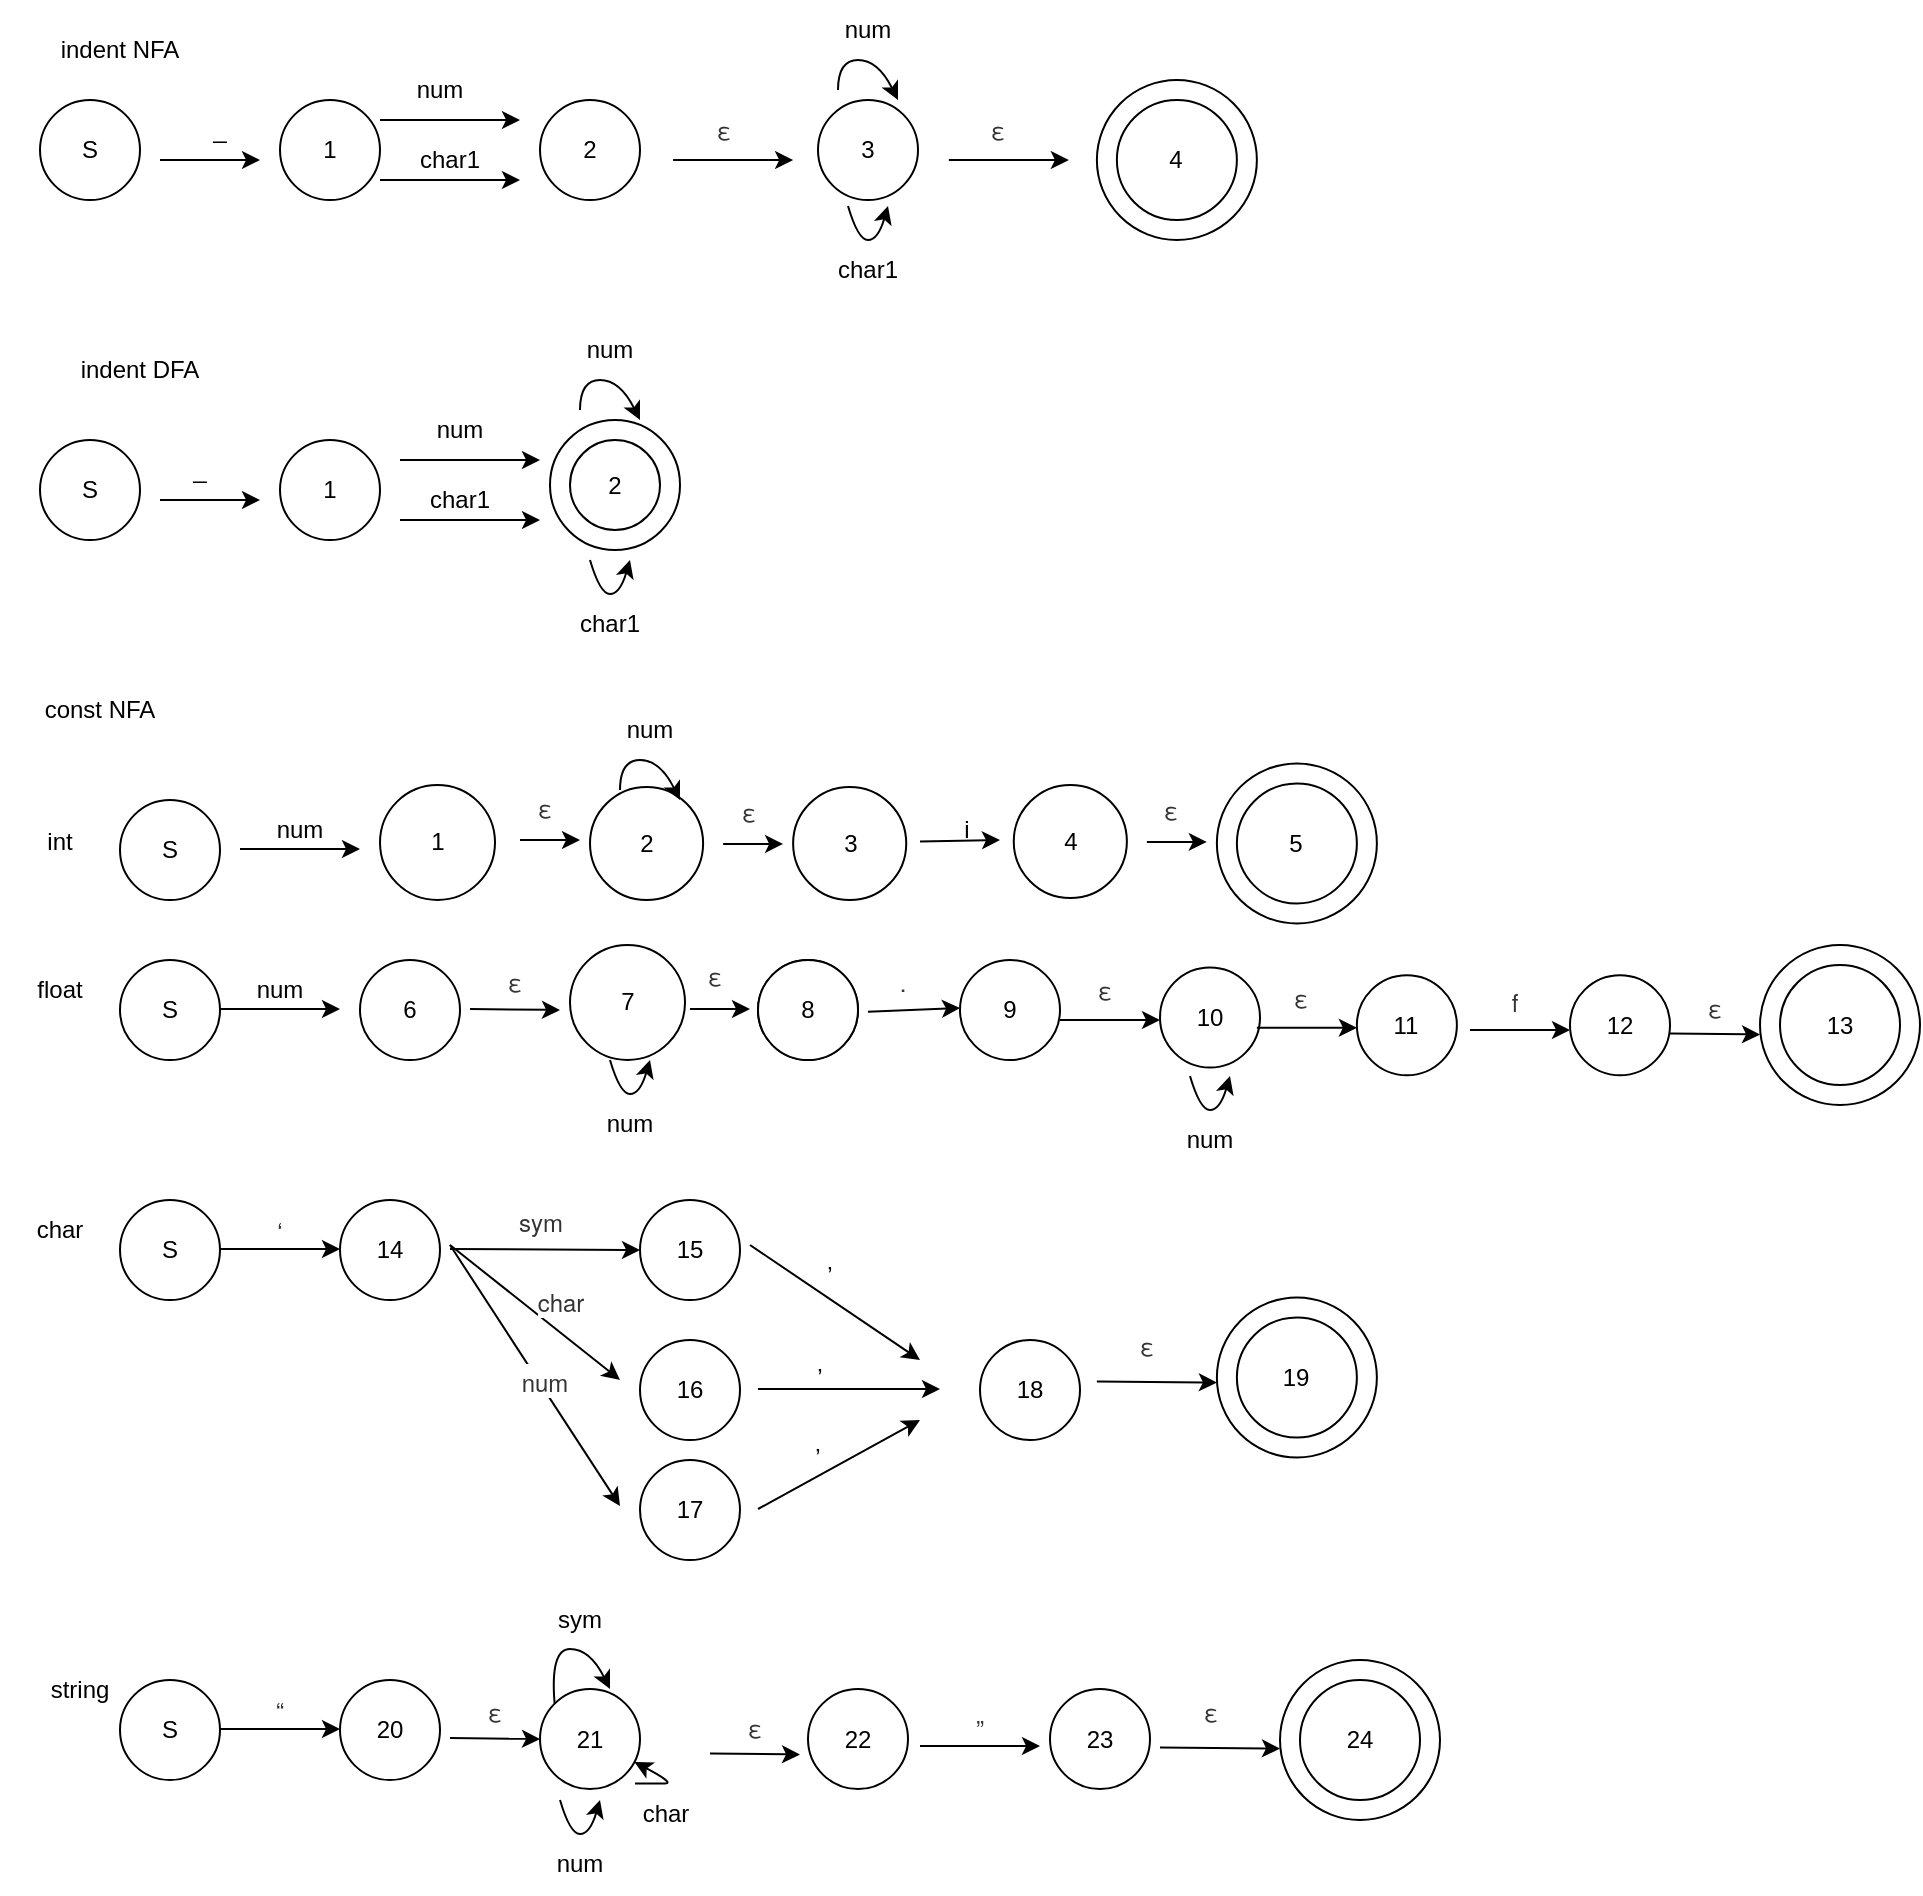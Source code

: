 <mxfile version="19.0.0" type="github">
  <diagram id="gHnlKADD06y7YMySEHZv" name="Page-1">
    <mxGraphModel dx="859" dy="721" grid="1" gridSize="10" guides="1" tooltips="1" connect="1" arrows="1" fold="1" page="1" pageScale="1" pageWidth="690" pageHeight="980" math="0" shadow="0">
      <root>
        <mxCell id="0" />
        <mxCell id="1" parent="0" />
        <mxCell id="PjhyALQXg1OT7GTOA4Xk-1" value="S" style="ellipse;whiteSpace=wrap;html=1;aspect=fixed;" parent="1" vertex="1">
          <mxGeometry x="30" y="50" width="50" height="50" as="geometry" />
        </mxCell>
        <mxCell id="PjhyALQXg1OT7GTOA4Xk-2" value="indent NFA" style="text;html=1;strokeColor=none;fillColor=none;align=center;verticalAlign=middle;whiteSpace=wrap;rounded=0;" parent="1" vertex="1">
          <mxGeometry x="10" y="10" width="120" height="30" as="geometry" />
        </mxCell>
        <mxCell id="PjhyALQXg1OT7GTOA4Xk-3" value="" style="endArrow=classic;html=1;rounded=0;" parent="1" edge="1">
          <mxGeometry width="50" height="50" relative="1" as="geometry">
            <mxPoint x="90" y="80" as="sourcePoint" />
            <mxPoint x="140" y="80" as="targetPoint" />
            <Array as="points" />
          </mxGeometry>
        </mxCell>
        <mxCell id="PjhyALQXg1OT7GTOA4Xk-4" value="1" style="ellipse;whiteSpace=wrap;html=1;aspect=fixed;" parent="1" vertex="1">
          <mxGeometry x="150" y="50" width="50" height="50" as="geometry" />
        </mxCell>
        <mxCell id="PjhyALQXg1OT7GTOA4Xk-5" value="_" style="text;html=1;strokeColor=none;fillColor=none;align=center;verticalAlign=middle;whiteSpace=wrap;rounded=0;" parent="1" vertex="1">
          <mxGeometry x="90" y="50" width="60" height="30" as="geometry" />
        </mxCell>
        <mxCell id="PjhyALQXg1OT7GTOA4Xk-9" value="" style="endArrow=classic;html=1;rounded=0;" parent="1" edge="1">
          <mxGeometry width="50" height="50" relative="1" as="geometry">
            <mxPoint x="200" y="60" as="sourcePoint" />
            <mxPoint x="270" y="60" as="targetPoint" />
          </mxGeometry>
        </mxCell>
        <mxCell id="PjhyALQXg1OT7GTOA4Xk-10" value="" style="endArrow=classic;html=1;rounded=0;" parent="1" edge="1">
          <mxGeometry width="50" height="50" relative="1" as="geometry">
            <mxPoint x="200" y="90" as="sourcePoint" />
            <mxPoint x="270" y="90" as="targetPoint" />
          </mxGeometry>
        </mxCell>
        <mxCell id="PjhyALQXg1OT7GTOA4Xk-11" value="num" style="text;html=1;strokeColor=none;fillColor=none;align=center;verticalAlign=middle;whiteSpace=wrap;rounded=0;" parent="1" vertex="1">
          <mxGeometry x="170" y="30" width="120" height="30" as="geometry" />
        </mxCell>
        <mxCell id="PjhyALQXg1OT7GTOA4Xk-12" value="char1" style="text;html=1;strokeColor=none;fillColor=none;align=center;verticalAlign=middle;whiteSpace=wrap;rounded=0;" parent="1" vertex="1">
          <mxGeometry x="195" y="65" width="80" height="30" as="geometry" />
        </mxCell>
        <mxCell id="PjhyALQXg1OT7GTOA4Xk-13" value="3" style="ellipse;whiteSpace=wrap;html=1;aspect=fixed;" parent="1" vertex="1">
          <mxGeometry x="419" y="50" width="50" height="50" as="geometry" />
        </mxCell>
        <mxCell id="PjhyALQXg1OT7GTOA4Xk-14" value="" style="curved=1;endArrow=classic;html=1;rounded=0;exitX=1;exitY=0.5;exitDx=0;exitDy=0;" parent="1" edge="1">
          <mxGeometry width="50" height="50" relative="1" as="geometry">
            <mxPoint x="429" y="45" as="sourcePoint" />
            <mxPoint x="459" y="50" as="targetPoint" />
            <Array as="points">
              <mxPoint x="429" y="30" />
              <mxPoint x="449" y="30" />
            </Array>
          </mxGeometry>
        </mxCell>
        <mxCell id="PjhyALQXg1OT7GTOA4Xk-15" value="num" style="text;html=1;strokeColor=none;fillColor=none;align=center;verticalAlign=middle;whiteSpace=wrap;rounded=0;" parent="1" vertex="1">
          <mxGeometry x="414" width="60" height="30" as="geometry" />
        </mxCell>
        <mxCell id="PjhyALQXg1OT7GTOA4Xk-17" value="" style="curved=1;endArrow=classic;html=1;rounded=0;" parent="1" edge="1">
          <mxGeometry width="50" height="50" relative="1" as="geometry">
            <mxPoint x="434" y="103" as="sourcePoint" />
            <mxPoint x="454" y="103" as="targetPoint" />
            <Array as="points">
              <mxPoint x="439" y="120" />
              <mxPoint x="449" y="120" />
            </Array>
          </mxGeometry>
        </mxCell>
        <mxCell id="PjhyALQXg1OT7GTOA4Xk-18" value="char1" style="text;html=1;strokeColor=none;fillColor=none;align=center;verticalAlign=middle;whiteSpace=wrap;rounded=0;" parent="1" vertex="1">
          <mxGeometry x="414" y="120" width="60" height="30" as="geometry" />
        </mxCell>
        <mxCell id="PjhyALQXg1OT7GTOA4Xk-19" value="" style="endArrow=classic;html=1;rounded=0;" parent="1" edge="1">
          <mxGeometry width="50" height="50" relative="1" as="geometry">
            <mxPoint x="484.44" y="80" as="sourcePoint" />
            <mxPoint x="544.44" y="80" as="targetPoint" />
          </mxGeometry>
        </mxCell>
        <mxCell id="PjhyALQXg1OT7GTOA4Xk-20" value="&lt;span style=&quot;color: rgb(51 , 51 , 51) ; font-family: &amp;#34;helvetica neue&amp;#34; , &amp;#34;helvetica&amp;#34; , &amp;#34;arial&amp;#34; , &amp;#34;pingfang sc&amp;#34; , &amp;#34;hiragino sans gb&amp;#34; , &amp;#34;microsoft yahei&amp;#34; , &amp;#34;wenquanyi micro hei&amp;#34; , sans-serif ; background-color: rgb(255 , 255 , 255)&quot;&gt;ε&lt;/span&gt;" style="text;html=1;strokeColor=none;fillColor=none;align=center;verticalAlign=middle;whiteSpace=wrap;rounded=0;" parent="1" vertex="1">
          <mxGeometry x="479.44" y="50" width="60" height="30" as="geometry" />
        </mxCell>
        <mxCell id="PjhyALQXg1OT7GTOA4Xk-21" value="" style="ellipse;whiteSpace=wrap;html=1;aspect=fixed;" parent="1" vertex="1">
          <mxGeometry x="558.44" y="40" width="80" height="80" as="geometry" />
        </mxCell>
        <mxCell id="PjhyALQXg1OT7GTOA4Xk-22" value="" style="ellipse;whiteSpace=wrap;html=1;aspect=fixed;" parent="1" vertex="1">
          <mxGeometry x="568.44" y="50" width="60" height="60" as="geometry" />
        </mxCell>
        <mxCell id="PjhyALQXg1OT7GTOA4Xk-23" value="4" style="text;html=1;strokeColor=none;fillColor=none;align=center;verticalAlign=middle;whiteSpace=wrap;rounded=0;" parent="1" vertex="1">
          <mxGeometry x="568.44" y="65" width="60" height="30" as="geometry" />
        </mxCell>
        <mxCell id="PjhyALQXg1OT7GTOA4Xk-24" value="indent DFA" style="text;html=1;strokeColor=none;fillColor=none;align=center;verticalAlign=middle;whiteSpace=wrap;rounded=0;" parent="1" vertex="1">
          <mxGeometry x="40" y="170" width="80" height="30" as="geometry" />
        </mxCell>
        <mxCell id="PjhyALQXg1OT7GTOA4Xk-25" value="S" style="ellipse;whiteSpace=wrap;html=1;aspect=fixed;" parent="1" vertex="1">
          <mxGeometry x="30" y="220" width="50" height="50" as="geometry" />
        </mxCell>
        <mxCell id="PjhyALQXg1OT7GTOA4Xk-26" value="_" style="text;html=1;strokeColor=none;fillColor=none;align=center;verticalAlign=middle;whiteSpace=wrap;rounded=0;" parent="1" vertex="1">
          <mxGeometry x="80" y="220" width="60" height="30" as="geometry" />
        </mxCell>
        <mxCell id="PjhyALQXg1OT7GTOA4Xk-29" value="" style="endArrow=classic;html=1;rounded=0;entryX=1;entryY=1;entryDx=0;entryDy=0;" parent="1" target="PjhyALQXg1OT7GTOA4Xk-26" edge="1">
          <mxGeometry width="50" height="50" relative="1" as="geometry">
            <mxPoint x="90" y="250" as="sourcePoint" />
            <mxPoint x="140" y="200" as="targetPoint" />
          </mxGeometry>
        </mxCell>
        <mxCell id="PjhyALQXg1OT7GTOA4Xk-30" value="1" style="ellipse;whiteSpace=wrap;html=1;aspect=fixed;" parent="1" vertex="1">
          <mxGeometry x="150" y="220" width="50" height="50" as="geometry" />
        </mxCell>
        <mxCell id="PjhyALQXg1OT7GTOA4Xk-31" value="" style="endArrow=classic;html=1;rounded=0;" parent="1" edge="1">
          <mxGeometry width="50" height="50" relative="1" as="geometry">
            <mxPoint x="210" y="230" as="sourcePoint" />
            <mxPoint x="280" y="230" as="targetPoint" />
          </mxGeometry>
        </mxCell>
        <mxCell id="PjhyALQXg1OT7GTOA4Xk-32" value="" style="endArrow=classic;html=1;rounded=0;" parent="1" edge="1">
          <mxGeometry width="50" height="50" relative="1" as="geometry">
            <mxPoint x="210" y="260" as="sourcePoint" />
            <mxPoint x="280" y="260" as="targetPoint" />
          </mxGeometry>
        </mxCell>
        <mxCell id="PjhyALQXg1OT7GTOA4Xk-33" value="char1" style="text;html=1;strokeColor=none;fillColor=none;align=center;verticalAlign=middle;whiteSpace=wrap;rounded=0;" parent="1" vertex="1">
          <mxGeometry x="200" y="235" width="80" height="30" as="geometry" />
        </mxCell>
        <mxCell id="PjhyALQXg1OT7GTOA4Xk-34" value="" style="ellipse;whiteSpace=wrap;html=1;aspect=fixed;" parent="1" vertex="1">
          <mxGeometry x="285" y="210" width="65" height="65" as="geometry" />
        </mxCell>
        <mxCell id="PjhyALQXg1OT7GTOA4Xk-35" value="" style="curved=1;endArrow=classic;html=1;rounded=0;exitX=1;exitY=0.5;exitDx=0;exitDy=0;" parent="1" edge="1">
          <mxGeometry width="50" height="50" relative="1" as="geometry">
            <mxPoint x="300" y="205" as="sourcePoint" />
            <mxPoint x="330" y="210" as="targetPoint" />
            <Array as="points">
              <mxPoint x="300" y="190" />
              <mxPoint x="320" y="190" />
            </Array>
          </mxGeometry>
        </mxCell>
        <mxCell id="PjhyALQXg1OT7GTOA4Xk-36" value="num" style="text;html=1;strokeColor=none;fillColor=none;align=center;verticalAlign=middle;whiteSpace=wrap;rounded=0;" parent="1" vertex="1">
          <mxGeometry x="285" y="160" width="60" height="30" as="geometry" />
        </mxCell>
        <mxCell id="PjhyALQXg1OT7GTOA4Xk-37" value="" style="curved=1;endArrow=classic;html=1;rounded=0;" parent="1" edge="1">
          <mxGeometry width="50" height="50" relative="1" as="geometry">
            <mxPoint x="305" y="280" as="sourcePoint" />
            <mxPoint x="325" y="280" as="targetPoint" />
            <Array as="points">
              <mxPoint x="310" y="297" />
              <mxPoint x="320" y="297" />
            </Array>
          </mxGeometry>
        </mxCell>
        <mxCell id="PjhyALQXg1OT7GTOA4Xk-38" value="char1" style="text;html=1;strokeColor=none;fillColor=none;align=center;verticalAlign=middle;whiteSpace=wrap;rounded=0;" parent="1" vertex="1">
          <mxGeometry x="285" y="297" width="60" height="30" as="geometry" />
        </mxCell>
        <mxCell id="PjhyALQXg1OT7GTOA4Xk-39" value="num" style="text;html=1;strokeColor=none;fillColor=none;align=center;verticalAlign=middle;whiteSpace=wrap;rounded=0;" parent="1" vertex="1">
          <mxGeometry x="225" y="200" width="30" height="30" as="geometry" />
        </mxCell>
        <mxCell id="PjhyALQXg1OT7GTOA4Xk-40" value="2" style="ellipse;whiteSpace=wrap;html=1;aspect=fixed;" parent="1" vertex="1">
          <mxGeometry x="295" y="220" width="45" height="45" as="geometry" />
        </mxCell>
        <mxCell id="PjhyALQXg1OT7GTOA4Xk-42" value="const NFA" style="text;html=1;strokeColor=none;fillColor=none;align=center;verticalAlign=middle;whiteSpace=wrap;rounded=0;" parent="1" vertex="1">
          <mxGeometry x="20" y="340" width="80" height="30" as="geometry" />
        </mxCell>
        <mxCell id="PjhyALQXg1OT7GTOA4Xk-43" value="int" style="text;html=1;strokeColor=none;fillColor=none;align=center;verticalAlign=middle;whiteSpace=wrap;rounded=0;" parent="1" vertex="1">
          <mxGeometry x="10" y="405.78" width="60" height="30" as="geometry" />
        </mxCell>
        <mxCell id="PjhyALQXg1OT7GTOA4Xk-44" value="S" style="ellipse;whiteSpace=wrap;html=1;aspect=fixed;" parent="1" vertex="1">
          <mxGeometry x="70" y="400" width="50" height="50" as="geometry" />
        </mxCell>
        <mxCell id="PjhyALQXg1OT7GTOA4Xk-45" value="" style="endArrow=classic;html=1;rounded=0;" parent="1" edge="1">
          <mxGeometry width="50" height="50" relative="1" as="geometry">
            <mxPoint x="130" y="424.5" as="sourcePoint" />
            <mxPoint x="190" y="424.5" as="targetPoint" />
          </mxGeometry>
        </mxCell>
        <mxCell id="PjhyALQXg1OT7GTOA4Xk-46" value="num" style="text;html=1;strokeColor=none;fillColor=none;align=center;verticalAlign=middle;whiteSpace=wrap;rounded=0;" parent="1" vertex="1">
          <mxGeometry x="130" y="400" width="60" height="30" as="geometry" />
        </mxCell>
        <mxCell id="PjhyALQXg1OT7GTOA4Xk-47" value="1" style="ellipse;whiteSpace=wrap;html=1;aspect=fixed;" parent="1" vertex="1">
          <mxGeometry x="200" y="392.5" width="57.5" height="57.5" as="geometry" />
        </mxCell>
        <mxCell id="PjhyALQXg1OT7GTOA4Xk-48" value="" style="endArrow=classic;html=1;rounded=0;" parent="1" edge="1">
          <mxGeometry width="50" height="50" relative="1" as="geometry">
            <mxPoint x="270" y="420" as="sourcePoint" />
            <mxPoint x="300" y="420" as="targetPoint" />
          </mxGeometry>
        </mxCell>
        <mxCell id="PjhyALQXg1OT7GTOA4Xk-49" value="&lt;span style=&quot;color: rgb(51 , 51 , 51) ; font-family: &amp;#34;helvetica neue&amp;#34; , &amp;#34;helvetica&amp;#34; , &amp;#34;arial&amp;#34; , &amp;#34;pingfang sc&amp;#34; , &amp;#34;hiragino sans gb&amp;#34; , &amp;#34;microsoft yahei&amp;#34; , &amp;#34;wenquanyi micro hei&amp;#34; , sans-serif ; background-color: rgb(255 , 255 , 255)&quot;&gt;ε&lt;/span&gt;" style="text;html=1;strokeColor=none;fillColor=none;align=center;verticalAlign=middle;whiteSpace=wrap;rounded=0;" parent="1" vertex="1">
          <mxGeometry x="260" y="392.5" width="45" height="22.5" as="geometry" />
        </mxCell>
        <mxCell id="PjhyALQXg1OT7GTOA4Xk-50" value="2" style="ellipse;whiteSpace=wrap;html=1;aspect=fixed;" parent="1" vertex="1">
          <mxGeometry x="305" y="393.44" width="56.56" height="56.56" as="geometry" />
        </mxCell>
        <mxCell id="PjhyALQXg1OT7GTOA4Xk-51" value="" style="curved=1;endArrow=classic;html=1;rounded=0;exitX=1;exitY=0.5;exitDx=0;exitDy=0;" parent="1" edge="1">
          <mxGeometry width="50" height="50" relative="1" as="geometry">
            <mxPoint x="320" y="395" as="sourcePoint" />
            <mxPoint x="350" y="400" as="targetPoint" />
            <Array as="points">
              <mxPoint x="320" y="380" />
              <mxPoint x="340" y="380" />
            </Array>
          </mxGeometry>
        </mxCell>
        <mxCell id="PjhyALQXg1OT7GTOA4Xk-52" value="num" style="text;html=1;strokeColor=none;fillColor=none;align=center;verticalAlign=middle;whiteSpace=wrap;rounded=0;" parent="1" vertex="1">
          <mxGeometry x="305" y="350" width="60" height="30" as="geometry" />
        </mxCell>
        <mxCell id="PjhyALQXg1OT7GTOA4Xk-53" value="" style="endArrow=classic;html=1;rounded=0;" parent="1" edge="1">
          <mxGeometry width="50" height="50" relative="1" as="geometry">
            <mxPoint x="371.56" y="421.97" as="sourcePoint" />
            <mxPoint x="401.56" y="421.97" as="targetPoint" />
          </mxGeometry>
        </mxCell>
        <mxCell id="PjhyALQXg1OT7GTOA4Xk-54" value="&lt;span style=&quot;color: rgb(51 , 51 , 51) ; font-family: &amp;#34;helvetica neue&amp;#34; , &amp;#34;helvetica&amp;#34; , &amp;#34;arial&amp;#34; , &amp;#34;pingfang sc&amp;#34; , &amp;#34;hiragino sans gb&amp;#34; , &amp;#34;microsoft yahei&amp;#34; , &amp;#34;wenquanyi micro hei&amp;#34; , sans-serif ; background-color: rgb(255 , 255 , 255)&quot;&gt;ε&lt;/span&gt;" style="text;html=1;strokeColor=none;fillColor=none;align=center;verticalAlign=middle;whiteSpace=wrap;rounded=0;" parent="1" vertex="1">
          <mxGeometry x="361.56" y="394.47" width="45" height="22.5" as="geometry" />
        </mxCell>
        <mxCell id="PjhyALQXg1OT7GTOA4Xk-55" value="3" style="ellipse;whiteSpace=wrap;html=1;aspect=fixed;" parent="1" vertex="1">
          <mxGeometry x="406.56" y="393.44" width="56.56" height="56.56" as="geometry" />
        </mxCell>
        <mxCell id="PjhyALQXg1OT7GTOA4Xk-56" value="" style="endArrow=classic;html=1;rounded=0;" parent="1" edge="1">
          <mxGeometry width="50" height="50" relative="1" as="geometry">
            <mxPoint x="470" y="420.75" as="sourcePoint" />
            <mxPoint x="510" y="420" as="targetPoint" />
          </mxGeometry>
        </mxCell>
        <mxCell id="PjhyALQXg1OT7GTOA4Xk-57" value="i" style="text;html=1;strokeColor=none;fillColor=none;align=center;verticalAlign=middle;whiteSpace=wrap;rounded=0;" parent="1" vertex="1">
          <mxGeometry x="470" y="407.03" width="46.88" height="15.94" as="geometry" />
        </mxCell>
        <mxCell id="PjhyALQXg1OT7GTOA4Xk-58" value="4" style="ellipse;whiteSpace=wrap;html=1;aspect=fixed;" parent="1" vertex="1">
          <mxGeometry x="516.88" y="392.5" width="56.56" height="56.56" as="geometry" />
        </mxCell>
        <mxCell id="PjhyALQXg1OT7GTOA4Xk-59" value="" style="ellipse;whiteSpace=wrap;html=1;aspect=fixed;" parent="1" vertex="1">
          <mxGeometry x="618.44" y="381.72" width="80" height="80" as="geometry" />
        </mxCell>
        <mxCell id="PjhyALQXg1OT7GTOA4Xk-60" value="" style="ellipse;whiteSpace=wrap;html=1;aspect=fixed;" parent="1" vertex="1">
          <mxGeometry x="628.44" y="391.72" width="60" height="60" as="geometry" />
        </mxCell>
        <mxCell id="PjhyALQXg1OT7GTOA4Xk-61" value="5" style="text;html=1;strokeColor=none;fillColor=none;align=center;verticalAlign=middle;whiteSpace=wrap;rounded=0;" parent="1" vertex="1">
          <mxGeometry x="628.44" y="406.72" width="60" height="30" as="geometry" />
        </mxCell>
        <mxCell id="PjhyALQXg1OT7GTOA4Xk-62" value="" style="endArrow=classic;html=1;rounded=0;" parent="1" edge="1">
          <mxGeometry width="50" height="50" relative="1" as="geometry">
            <mxPoint x="583.44" y="420.94" as="sourcePoint" />
            <mxPoint x="613.44" y="420.94" as="targetPoint" />
          </mxGeometry>
        </mxCell>
        <mxCell id="PjhyALQXg1OT7GTOA4Xk-63" value="&lt;span style=&quot;color: rgb(51 , 51 , 51) ; font-family: &amp;#34;helvetica neue&amp;#34; , &amp;#34;helvetica&amp;#34; , &amp;#34;arial&amp;#34; , &amp;#34;pingfang sc&amp;#34; , &amp;#34;hiragino sans gb&amp;#34; , &amp;#34;microsoft yahei&amp;#34; , &amp;#34;wenquanyi micro hei&amp;#34; , sans-serif ; background-color: rgb(255 , 255 , 255)&quot;&gt;ε&lt;/span&gt;" style="text;html=1;strokeColor=none;fillColor=none;align=center;verticalAlign=middle;whiteSpace=wrap;rounded=0;" parent="1" vertex="1">
          <mxGeometry x="573.44" y="393.44" width="45" height="22.5" as="geometry" />
        </mxCell>
        <mxCell id="PjhyALQXg1OT7GTOA4Xk-64" value="float" style="text;html=1;strokeColor=none;fillColor=none;align=center;verticalAlign=middle;whiteSpace=wrap;rounded=0;" parent="1" vertex="1">
          <mxGeometry x="10" y="480" width="60" height="30" as="geometry" />
        </mxCell>
        <mxCell id="PjhyALQXg1OT7GTOA4Xk-65" value="S" style="ellipse;whiteSpace=wrap;html=1;aspect=fixed;" parent="1" vertex="1">
          <mxGeometry x="70" y="480" width="50" height="50" as="geometry" />
        </mxCell>
        <mxCell id="PjhyALQXg1OT7GTOA4Xk-66" value="" style="endArrow=classic;html=1;rounded=0;" parent="1" edge="1">
          <mxGeometry width="50" height="50" relative="1" as="geometry">
            <mxPoint x="120" y="504.5" as="sourcePoint" />
            <mxPoint x="180" y="504.5" as="targetPoint" />
          </mxGeometry>
        </mxCell>
        <mxCell id="PjhyALQXg1OT7GTOA4Xk-67" value="num" style="text;html=1;strokeColor=none;fillColor=none;align=center;verticalAlign=middle;whiteSpace=wrap;rounded=0;" parent="1" vertex="1">
          <mxGeometry x="120" y="480" width="60" height="30" as="geometry" />
        </mxCell>
        <mxCell id="PjhyALQXg1OT7GTOA4Xk-68" value="7" style="ellipse;whiteSpace=wrap;html=1;aspect=fixed;" parent="1" vertex="1">
          <mxGeometry x="295" y="472.5" width="57.5" height="57.5" as="geometry" />
        </mxCell>
        <mxCell id="PjhyALQXg1OT7GTOA4Xk-72" value="" style="curved=1;endArrow=classic;html=1;rounded=0;" parent="1" edge="1">
          <mxGeometry width="50" height="50" relative="1" as="geometry">
            <mxPoint x="315" y="530" as="sourcePoint" />
            <mxPoint x="335" y="530" as="targetPoint" />
            <Array as="points">
              <mxPoint x="320" y="547" />
              <mxPoint x="330" y="547" />
            </Array>
          </mxGeometry>
        </mxCell>
        <mxCell id="PjhyALQXg1OT7GTOA4Xk-73" value="num" style="text;html=1;strokeColor=none;fillColor=none;align=center;verticalAlign=middle;whiteSpace=wrap;rounded=0;" parent="1" vertex="1">
          <mxGeometry x="295" y="547" width="60" height="30" as="geometry" />
        </mxCell>
        <mxCell id="PjhyALQXg1OT7GTOA4Xk-74" value="" style="endArrow=classic;html=1;rounded=0;" parent="1" edge="1">
          <mxGeometry width="50" height="50" relative="1" as="geometry">
            <mxPoint x="245" y="504.5" as="sourcePoint" />
            <mxPoint x="290" y="505" as="targetPoint" />
          </mxGeometry>
        </mxCell>
        <mxCell id="PjhyALQXg1OT7GTOA4Xk-75" value="6" style="ellipse;whiteSpace=wrap;html=1;aspect=fixed;" parent="1" vertex="1">
          <mxGeometry x="190" y="480" width="50" height="50" as="geometry" />
        </mxCell>
        <mxCell id="PjhyALQXg1OT7GTOA4Xk-76" value="&lt;span style=&quot;color: rgb(51 , 51 , 51) ; font-family: &amp;#34;helvetica neue&amp;#34; , &amp;#34;helvetica&amp;#34; , &amp;#34;arial&amp;#34; , &amp;#34;pingfang sc&amp;#34; , &amp;#34;hiragino sans gb&amp;#34; , &amp;#34;microsoft yahei&amp;#34; , &amp;#34;wenquanyi micro hei&amp;#34; , sans-serif ; background-color: rgb(255 , 255 , 255)&quot;&gt;ε&lt;/span&gt;" style="text;html=1;strokeColor=none;fillColor=none;align=center;verticalAlign=middle;whiteSpace=wrap;rounded=0;" parent="1" vertex="1">
          <mxGeometry x="245" y="480" width="45" height="22.5" as="geometry" />
        </mxCell>
        <mxCell id="PjhyALQXg1OT7GTOA4Xk-77" value="" style="endArrow=classic;html=1;rounded=0;" parent="1" edge="1">
          <mxGeometry width="50" height="50" relative="1" as="geometry">
            <mxPoint x="355.0" y="504.5" as="sourcePoint" />
            <mxPoint x="385.0" y="504.5" as="targetPoint" />
          </mxGeometry>
        </mxCell>
        <mxCell id="PjhyALQXg1OT7GTOA4Xk-78" value="&lt;span style=&quot;color: rgb(51 , 51 , 51) ; font-family: &amp;#34;helvetica neue&amp;#34; , &amp;#34;helvetica&amp;#34; , &amp;#34;arial&amp;#34; , &amp;#34;pingfang sc&amp;#34; , &amp;#34;hiragino sans gb&amp;#34; , &amp;#34;microsoft yahei&amp;#34; , &amp;#34;wenquanyi micro hei&amp;#34; , sans-serif ; background-color: rgb(255 , 255 , 255)&quot;&gt;ε&lt;/span&gt;" style="text;html=1;strokeColor=none;fillColor=none;align=center;verticalAlign=middle;whiteSpace=wrap;rounded=0;" parent="1" vertex="1">
          <mxGeometry x="345" y="477" width="45" height="22.5" as="geometry" />
        </mxCell>
        <mxCell id="PjhyALQXg1OT7GTOA4Xk-79" value="8" style="ellipse;whiteSpace=wrap;html=1;aspect=fixed;" parent="1" vertex="1">
          <mxGeometry x="389" y="480" width="50" height="50" as="geometry" />
        </mxCell>
        <mxCell id="PjhyALQXg1OT7GTOA4Xk-80" value="" style="endArrow=classic;html=1;rounded=0;" parent="1" edge="1">
          <mxGeometry width="50" height="50" relative="1" as="geometry">
            <mxPoint x="444" y="505.86" as="sourcePoint" />
            <mxPoint x="490" y="504" as="targetPoint" />
          </mxGeometry>
        </mxCell>
        <mxCell id="PjhyALQXg1OT7GTOA4Xk-81" value="&lt;span style=&quot;color: rgb(51 , 51 , 51) ; font-family: &amp;#34;helvetica neue&amp;#34; , &amp;#34;helvetica&amp;#34; , &amp;#34;arial&amp;#34; , &amp;#34;pingfang sc&amp;#34; , &amp;#34;hiragino sans gb&amp;#34; , &amp;#34;microsoft yahei&amp;#34; , &amp;#34;wenquanyi micro hei&amp;#34; , sans-serif ; background-color: rgb(255 , 255 , 255)&quot;&gt;.&lt;/span&gt;" style="text;html=1;strokeColor=none;fillColor=none;align=center;verticalAlign=middle;whiteSpace=wrap;rounded=0;" parent="1" vertex="1">
          <mxGeometry x="439" y="480" width="45" height="22.5" as="geometry" />
        </mxCell>
        <mxCell id="PjhyALQXg1OT7GTOA4Xk-83" value="9" style="ellipse;whiteSpace=wrap;html=1;aspect=fixed;" parent="1" vertex="1">
          <mxGeometry x="490" y="480" width="50" height="50" as="geometry" />
        </mxCell>
        <mxCell id="PjhyALQXg1OT7GTOA4Xk-85" value="" style="endArrow=classic;html=1;rounded=0;" parent="1" edge="1">
          <mxGeometry width="50" height="50" relative="1" as="geometry">
            <mxPoint x="540" y="510" as="sourcePoint" />
            <mxPoint x="590" y="510" as="targetPoint" />
          </mxGeometry>
        </mxCell>
        <mxCell id="PjhyALQXg1OT7GTOA4Xk-86" value="&lt;span style=&quot;color: rgb(51 , 51 , 51) ; font-family: &amp;#34;helvetica neue&amp;#34; , &amp;#34;helvetica&amp;#34; , &amp;#34;arial&amp;#34; , &amp;#34;pingfang sc&amp;#34; , &amp;#34;hiragino sans gb&amp;#34; , &amp;#34;microsoft yahei&amp;#34; , &amp;#34;wenquanyi micro hei&amp;#34; , sans-serif ; background-color: rgb(255 , 255 , 255)&quot;&gt;ε&lt;/span&gt;" style="text;html=1;strokeColor=none;fillColor=none;align=center;verticalAlign=middle;whiteSpace=wrap;rounded=0;" parent="1" vertex="1">
          <mxGeometry x="540" y="483.75" width="45" height="22.5" as="geometry" />
        </mxCell>
        <mxCell id="PjhyALQXg1OT7GTOA4Xk-87" value="10" style="ellipse;whiteSpace=wrap;html=1;aspect=fixed;" parent="1" vertex="1">
          <mxGeometry x="590" y="483.75" width="50" height="50" as="geometry" />
        </mxCell>
        <mxCell id="PjhyALQXg1OT7GTOA4Xk-88" value="" style="curved=1;endArrow=classic;html=1;rounded=0;" parent="1" edge="1">
          <mxGeometry width="50" height="50" relative="1" as="geometry">
            <mxPoint x="605" y="538" as="sourcePoint" />
            <mxPoint x="625" y="538" as="targetPoint" />
            <Array as="points">
              <mxPoint x="610" y="555" />
              <mxPoint x="620" y="555" />
            </Array>
          </mxGeometry>
        </mxCell>
        <mxCell id="PjhyALQXg1OT7GTOA4Xk-89" value="num" style="text;html=1;strokeColor=none;fillColor=none;align=center;verticalAlign=middle;whiteSpace=wrap;rounded=0;" parent="1" vertex="1">
          <mxGeometry x="585" y="555" width="60" height="30" as="geometry" />
        </mxCell>
        <mxCell id="PjhyALQXg1OT7GTOA4Xk-90" value="" style="endArrow=classic;html=1;rounded=0;" parent="1" edge="1">
          <mxGeometry width="50" height="50" relative="1" as="geometry">
            <mxPoint x="638.44" y="513.88" as="sourcePoint" />
            <mxPoint x="688.44" y="513.88" as="targetPoint" />
          </mxGeometry>
        </mxCell>
        <mxCell id="PjhyALQXg1OT7GTOA4Xk-91" value="&lt;span style=&quot;color: rgb(51 , 51 , 51) ; font-family: &amp;#34;helvetica neue&amp;#34; , &amp;#34;helvetica&amp;#34; , &amp;#34;arial&amp;#34; , &amp;#34;pingfang sc&amp;#34; , &amp;#34;hiragino sans gb&amp;#34; , &amp;#34;microsoft yahei&amp;#34; , &amp;#34;wenquanyi micro hei&amp;#34; , sans-serif ; background-color: rgb(255 , 255 , 255)&quot;&gt;ε&lt;/span&gt;" style="text;html=1;strokeColor=none;fillColor=none;align=center;verticalAlign=middle;whiteSpace=wrap;rounded=0;" parent="1" vertex="1">
          <mxGeometry x="638.44" y="487.63" width="45" height="22.5" as="geometry" />
        </mxCell>
        <mxCell id="PjhyALQXg1OT7GTOA4Xk-92" value="11" style="ellipse;whiteSpace=wrap;html=1;aspect=fixed;" parent="1" vertex="1">
          <mxGeometry x="688.44" y="487.63" width="50" height="50" as="geometry" />
        </mxCell>
        <mxCell id="PjhyALQXg1OT7GTOA4Xk-93" value="" style="endArrow=classic;html=1;rounded=0;" parent="1" edge="1">
          <mxGeometry width="50" height="50" relative="1" as="geometry">
            <mxPoint x="745" y="515" as="sourcePoint" />
            <mxPoint x="795" y="515" as="targetPoint" />
          </mxGeometry>
        </mxCell>
        <mxCell id="PjhyALQXg1OT7GTOA4Xk-94" value="&lt;font color=&quot;#333333&quot; face=&quot;helvetica neue, helvetica, arial, pingfang sc, hiragino sans gb, microsoft yahei, wenquanyi micro hei, sans-serif&quot;&gt;&lt;span style=&quot;background-color: rgb(255 , 255 , 255)&quot;&gt;f&lt;/span&gt;&lt;/font&gt;" style="text;html=1;strokeColor=none;fillColor=none;align=center;verticalAlign=middle;whiteSpace=wrap;rounded=0;" parent="1" vertex="1">
          <mxGeometry x="745" y="490" width="45" height="22.5" as="geometry" />
        </mxCell>
        <mxCell id="PjhyALQXg1OT7GTOA4Xk-95" value="12" style="ellipse;whiteSpace=wrap;html=1;aspect=fixed;" parent="1" vertex="1">
          <mxGeometry x="795" y="487.63" width="50" height="50" as="geometry" />
        </mxCell>
        <mxCell id="PjhyALQXg1OT7GTOA4Xk-96" value="" style="endArrow=classic;html=1;rounded=0;" parent="1" edge="1">
          <mxGeometry width="50" height="50" relative="1" as="geometry">
            <mxPoint x="845" y="516.75" as="sourcePoint" />
            <mxPoint x="890" y="517.25" as="targetPoint" />
          </mxGeometry>
        </mxCell>
        <mxCell id="PjhyALQXg1OT7GTOA4Xk-97" value="&lt;span style=&quot;color: rgb(51 , 51 , 51) ; font-family: &amp;#34;helvetica neue&amp;#34; , &amp;#34;helvetica&amp;#34; , &amp;#34;arial&amp;#34; , &amp;#34;pingfang sc&amp;#34; , &amp;#34;hiragino sans gb&amp;#34; , &amp;#34;microsoft yahei&amp;#34; , &amp;#34;wenquanyi micro hei&amp;#34; , sans-serif ; background-color: rgb(255 , 255 , 255)&quot;&gt;ε&lt;/span&gt;" style="text;html=1;strokeColor=none;fillColor=none;align=center;verticalAlign=middle;whiteSpace=wrap;rounded=0;" parent="1" vertex="1">
          <mxGeometry x="845" y="492.25" width="45" height="22.5" as="geometry" />
        </mxCell>
        <mxCell id="PjhyALQXg1OT7GTOA4Xk-99" value="char" style="text;html=1;strokeColor=none;fillColor=none;align=center;verticalAlign=middle;whiteSpace=wrap;rounded=0;" parent="1" vertex="1">
          <mxGeometry x="10" y="600" width="60" height="30" as="geometry" />
        </mxCell>
        <mxCell id="PjhyALQXg1OT7GTOA4Xk-100" value="S" style="ellipse;whiteSpace=wrap;html=1;aspect=fixed;" parent="1" vertex="1">
          <mxGeometry x="70" y="600" width="50" height="50" as="geometry" />
        </mxCell>
        <mxCell id="PjhyALQXg1OT7GTOA4Xk-101" value="" style="endArrow=classic;html=1;rounded=0;" parent="1" edge="1">
          <mxGeometry width="50" height="50" relative="1" as="geometry">
            <mxPoint x="120" y="624.5" as="sourcePoint" />
            <mxPoint x="180" y="624.5" as="targetPoint" />
          </mxGeometry>
        </mxCell>
        <mxCell id="PjhyALQXg1OT7GTOA4Xk-102" value="&lt;font color=&quot;#333333&quot; face=&quot;helvetica neue, helvetica, arial, pingfang sc, hiragino sans gb, microsoft yahei, wenquanyi micro hei, sans-serif&quot;&gt;&lt;span style=&quot;background-color: rgb(255 , 255 , 255)&quot;&gt;‘&lt;/span&gt;&lt;/font&gt;" style="text;html=1;strokeColor=none;fillColor=none;align=center;verticalAlign=middle;whiteSpace=wrap;rounded=0;" parent="1" vertex="1">
          <mxGeometry x="120" y="600" width="60" height="30" as="geometry" />
        </mxCell>
        <mxCell id="PjhyALQXg1OT7GTOA4Xk-103" value="14" style="ellipse;whiteSpace=wrap;html=1;aspect=fixed;" parent="1" vertex="1">
          <mxGeometry x="180" y="600" width="50" height="50" as="geometry" />
        </mxCell>
        <mxCell id="PjhyALQXg1OT7GTOA4Xk-104" value="" style="endArrow=classic;html=1;rounded=0;" parent="1" edge="1">
          <mxGeometry width="50" height="50" relative="1" as="geometry">
            <mxPoint x="235" y="624.5" as="sourcePoint" />
            <mxPoint x="330" y="625" as="targetPoint" />
          </mxGeometry>
        </mxCell>
        <mxCell id="PjhyALQXg1OT7GTOA4Xk-105" value="&lt;span style=&quot;color: rgb(51 , 51 , 51) ; font-family: &amp;#34;helvetica neue&amp;#34; , &amp;#34;helvetica&amp;#34; , &amp;#34;arial&amp;#34; , &amp;#34;pingfang sc&amp;#34; , &amp;#34;hiragino sans gb&amp;#34; , &amp;#34;microsoft yahei&amp;#34; , &amp;#34;wenquanyi micro hei&amp;#34; , sans-serif ; background-color: rgb(255 , 255 , 255)&quot;&gt;sym&lt;/span&gt;" style="text;html=1;strokeColor=none;fillColor=none;align=center;verticalAlign=middle;whiteSpace=wrap;rounded=0;" parent="1" vertex="1">
          <mxGeometry x="257.5" y="600" width="45" height="22.5" as="geometry" />
        </mxCell>
        <mxCell id="PjhyALQXg1OT7GTOA4Xk-108" value="8" style="ellipse;whiteSpace=wrap;html=1;aspect=fixed;" parent="1" vertex="1">
          <mxGeometry x="389" y="480" width="50" height="50" as="geometry" />
        </mxCell>
        <mxCell id="PjhyALQXg1OT7GTOA4Xk-109" value="15" style="ellipse;whiteSpace=wrap;html=1;aspect=fixed;" parent="1" vertex="1">
          <mxGeometry x="330" y="600" width="50" height="50" as="geometry" />
        </mxCell>
        <mxCell id="PjhyALQXg1OT7GTOA4Xk-110" value="" style="endArrow=classic;html=1;rounded=0;" parent="1" edge="1">
          <mxGeometry width="50" height="50" relative="1" as="geometry">
            <mxPoint x="235" y="622.5" as="sourcePoint" />
            <mxPoint x="320" y="690" as="targetPoint" />
          </mxGeometry>
        </mxCell>
        <mxCell id="PjhyALQXg1OT7GTOA4Xk-111" value="16" style="ellipse;whiteSpace=wrap;html=1;aspect=fixed;" parent="1" vertex="1">
          <mxGeometry x="330" y="670" width="50" height="50" as="geometry" />
        </mxCell>
        <mxCell id="PjhyALQXg1OT7GTOA4Xk-112" value="&lt;span style=&quot;color: rgb(51 , 51 , 51) ; font-family: &amp;#34;helvetica neue&amp;#34; , &amp;#34;helvetica&amp;#34; , &amp;#34;arial&amp;#34; , &amp;#34;pingfang sc&amp;#34; , &amp;#34;hiragino sans gb&amp;#34; , &amp;#34;microsoft yahei&amp;#34; , &amp;#34;wenquanyi micro hei&amp;#34; , sans-serif ; background-color: rgb(255 , 255 , 255)&quot;&gt;char&lt;/span&gt;" style="text;html=1;strokeColor=none;fillColor=none;align=center;verticalAlign=middle;whiteSpace=wrap;rounded=0;" parent="1" vertex="1">
          <mxGeometry x="267.5" y="640" width="45" height="22.5" as="geometry" />
        </mxCell>
        <mxCell id="PjhyALQXg1OT7GTOA4Xk-113" value="" style="endArrow=classic;html=1;rounded=0;" parent="1" edge="1">
          <mxGeometry width="50" height="50" relative="1" as="geometry">
            <mxPoint x="235" y="622.5" as="sourcePoint" />
            <mxPoint x="320" y="753" as="targetPoint" />
          </mxGeometry>
        </mxCell>
        <mxCell id="PjhyALQXg1OT7GTOA4Xk-114" value="17" style="ellipse;whiteSpace=wrap;html=1;aspect=fixed;" parent="1" vertex="1">
          <mxGeometry x="330" y="730" width="50" height="50" as="geometry" />
        </mxCell>
        <mxCell id="PjhyALQXg1OT7GTOA4Xk-115" value="&lt;span style=&quot;color: rgb(51 , 51 , 51) ; font-family: &amp;#34;helvetica neue&amp;#34; , &amp;#34;helvetica&amp;#34; , &amp;#34;arial&amp;#34; , &amp;#34;pingfang sc&amp;#34; , &amp;#34;hiragino sans gb&amp;#34; , &amp;#34;microsoft yahei&amp;#34; , &amp;#34;wenquanyi micro hei&amp;#34; , sans-serif ; background-color: rgb(255 , 255 , 255)&quot;&gt;num&lt;/span&gt;" style="text;html=1;strokeColor=none;fillColor=none;align=center;verticalAlign=middle;whiteSpace=wrap;rounded=0;" parent="1" vertex="1">
          <mxGeometry x="260" y="680" width="45" height="22.5" as="geometry" />
        </mxCell>
        <mxCell id="PjhyALQXg1OT7GTOA4Xk-116" value="" style="endArrow=classic;html=1;rounded=0;" parent="1" edge="1">
          <mxGeometry width="50" height="50" relative="1" as="geometry">
            <mxPoint x="385" y="622.5" as="sourcePoint" />
            <mxPoint x="470" y="680" as="targetPoint" />
          </mxGeometry>
        </mxCell>
        <mxCell id="PjhyALQXg1OT7GTOA4Xk-117" value="" style="endArrow=classic;html=1;rounded=0;" parent="1" edge="1">
          <mxGeometry width="50" height="50" relative="1" as="geometry">
            <mxPoint x="389" y="694.5" as="sourcePoint" />
            <mxPoint x="480" y="694.5" as="targetPoint" />
          </mxGeometry>
        </mxCell>
        <mxCell id="PjhyALQXg1OT7GTOA4Xk-118" value="" style="endArrow=classic;html=1;rounded=0;" parent="1" edge="1">
          <mxGeometry width="50" height="50" relative="1" as="geometry">
            <mxPoint x="389" y="754.5" as="sourcePoint" />
            <mxPoint x="470" y="710" as="targetPoint" />
          </mxGeometry>
        </mxCell>
        <mxCell id="PjhyALQXg1OT7GTOA4Xk-119" value="18" style="ellipse;whiteSpace=wrap;html=1;aspect=fixed;" parent="1" vertex="1">
          <mxGeometry x="500" y="670" width="50" height="50" as="geometry" />
        </mxCell>
        <mxCell id="PjhyALQXg1OT7GTOA4Xk-120" value="’" style="text;html=1;strokeColor=none;fillColor=none;align=center;verticalAlign=middle;whiteSpace=wrap;rounded=0;" parent="1" vertex="1">
          <mxGeometry x="395" y="622.5" width="60" height="30" as="geometry" />
        </mxCell>
        <mxCell id="PjhyALQXg1OT7GTOA4Xk-121" value="’" style="text;html=1;strokeColor=none;fillColor=none;align=center;verticalAlign=middle;whiteSpace=wrap;rounded=0;" parent="1" vertex="1">
          <mxGeometry x="390" y="680" width="60" height="17.5" as="geometry" />
        </mxCell>
        <mxCell id="PjhyALQXg1OT7GTOA4Xk-123" value="’" style="text;html=1;strokeColor=none;fillColor=none;align=center;verticalAlign=middle;whiteSpace=wrap;rounded=0;" parent="1" vertex="1">
          <mxGeometry x="389" y="720" width="60" height="17.5" as="geometry" />
        </mxCell>
        <mxCell id="PjhyALQXg1OT7GTOA4Xk-127" value="" style="endArrow=classic;html=1;rounded=0;" parent="1" edge="1">
          <mxGeometry width="50" height="50" relative="1" as="geometry">
            <mxPoint x="558.44" y="690.75" as="sourcePoint" />
            <mxPoint x="618.44" y="691.25" as="targetPoint" />
          </mxGeometry>
        </mxCell>
        <mxCell id="PjhyALQXg1OT7GTOA4Xk-130" value="&lt;span style=&quot;color: rgb(51 , 51 , 51) ; font-family: &amp;#34;helvetica neue&amp;#34; , &amp;#34;helvetica&amp;#34; , &amp;#34;arial&amp;#34; , &amp;#34;pingfang sc&amp;#34; , &amp;#34;hiragino sans gb&amp;#34; , &amp;#34;microsoft yahei&amp;#34; , &amp;#34;wenquanyi micro hei&amp;#34; , sans-serif ; background-color: rgb(255 , 255 , 255)&quot;&gt;ε&lt;/span&gt;" style="text;html=1;align=center;verticalAlign=middle;resizable=0;points=[];autosize=1;strokeColor=none;fillColor=none;" parent="1" vertex="1">
          <mxGeometry x="573.44" y="662.5" width="20" height="20" as="geometry" />
        </mxCell>
        <mxCell id="PjhyALQXg1OT7GTOA4Xk-131" value="" style="ellipse;whiteSpace=wrap;html=1;aspect=fixed;" parent="1" vertex="1">
          <mxGeometry x="890" y="472.5" width="80" height="80" as="geometry" />
        </mxCell>
        <mxCell id="PjhyALQXg1OT7GTOA4Xk-132" value="" style="ellipse;whiteSpace=wrap;html=1;aspect=fixed;" parent="1" vertex="1">
          <mxGeometry x="900" y="482.5" width="60" height="60" as="geometry" />
        </mxCell>
        <mxCell id="PjhyALQXg1OT7GTOA4Xk-133" value="13" style="text;html=1;strokeColor=none;fillColor=none;align=center;verticalAlign=middle;whiteSpace=wrap;rounded=0;" parent="1" vertex="1">
          <mxGeometry x="900" y="497.5" width="60" height="30" as="geometry" />
        </mxCell>
        <mxCell id="PjhyALQXg1OT7GTOA4Xk-134" value="" style="ellipse;whiteSpace=wrap;html=1;aspect=fixed;" parent="1" vertex="1">
          <mxGeometry x="618.44" y="648.75" width="80" height="80" as="geometry" />
        </mxCell>
        <mxCell id="PjhyALQXg1OT7GTOA4Xk-135" value="" style="ellipse;whiteSpace=wrap;html=1;aspect=fixed;" parent="1" vertex="1">
          <mxGeometry x="628.44" y="658.75" width="60" height="60" as="geometry" />
        </mxCell>
        <mxCell id="PjhyALQXg1OT7GTOA4Xk-136" value="19" style="text;html=1;strokeColor=none;fillColor=none;align=center;verticalAlign=middle;whiteSpace=wrap;rounded=0;" parent="1" vertex="1">
          <mxGeometry x="628.44" y="673.75" width="60" height="30" as="geometry" />
        </mxCell>
        <mxCell id="PjhyALQXg1OT7GTOA4Xk-137" value="string" style="text;html=1;strokeColor=none;fillColor=none;align=center;verticalAlign=middle;whiteSpace=wrap;rounded=0;" parent="1" vertex="1">
          <mxGeometry x="20" y="830" width="60" height="30" as="geometry" />
        </mxCell>
        <mxCell id="PjhyALQXg1OT7GTOA4Xk-138" value="S" style="ellipse;whiteSpace=wrap;html=1;aspect=fixed;" parent="1" vertex="1">
          <mxGeometry x="70" y="840" width="50" height="50" as="geometry" />
        </mxCell>
        <mxCell id="PjhyALQXg1OT7GTOA4Xk-139" value="" style="endArrow=classic;html=1;rounded=0;" parent="1" edge="1">
          <mxGeometry width="50" height="50" relative="1" as="geometry">
            <mxPoint x="120" y="864.5" as="sourcePoint" />
            <mxPoint x="180" y="864.5" as="targetPoint" />
          </mxGeometry>
        </mxCell>
        <mxCell id="PjhyALQXg1OT7GTOA4Xk-140" value="&lt;font color=&quot;#333333&quot; face=&quot;helvetica neue, helvetica, arial, pingfang sc, hiragino sans gb, microsoft yahei, wenquanyi micro hei, sans-serif&quot;&gt;&lt;span style=&quot;background-color: rgb(255 , 255 , 255)&quot;&gt;“&lt;/span&gt;&lt;/font&gt;" style="text;html=1;strokeColor=none;fillColor=none;align=center;verticalAlign=middle;whiteSpace=wrap;rounded=0;" parent="1" vertex="1">
          <mxGeometry x="120" y="840" width="60" height="30" as="geometry" />
        </mxCell>
        <mxCell id="PjhyALQXg1OT7GTOA4Xk-141" value="20" style="ellipse;whiteSpace=wrap;html=1;aspect=fixed;" parent="1" vertex="1">
          <mxGeometry x="180" y="840" width="50" height="50" as="geometry" />
        </mxCell>
        <mxCell id="PjhyALQXg1OT7GTOA4Xk-142" value="" style="endArrow=classic;html=1;rounded=0;" parent="1" edge="1">
          <mxGeometry width="50" height="50" relative="1" as="geometry">
            <mxPoint x="235" y="869" as="sourcePoint" />
            <mxPoint x="280" y="869.5" as="targetPoint" />
          </mxGeometry>
        </mxCell>
        <mxCell id="PjhyALQXg1OT7GTOA4Xk-143" value="&lt;span style=&quot;color: rgb(51 , 51 , 51) ; font-family: &amp;#34;helvetica neue&amp;#34; , &amp;#34;helvetica&amp;#34; , &amp;#34;arial&amp;#34; , &amp;#34;pingfang sc&amp;#34; , &amp;#34;hiragino sans gb&amp;#34; , &amp;#34;microsoft yahei&amp;#34; , &amp;#34;wenquanyi micro hei&amp;#34; , sans-serif ; background-color: rgb(255 , 255 , 255)&quot;&gt;ε&lt;/span&gt;" style="text;html=1;strokeColor=none;fillColor=none;align=center;verticalAlign=middle;whiteSpace=wrap;rounded=0;" parent="1" vertex="1">
          <mxGeometry x="235" y="844.5" width="45" height="22.5" as="geometry" />
        </mxCell>
        <mxCell id="PjhyALQXg1OT7GTOA4Xk-144" value="21" style="ellipse;whiteSpace=wrap;html=1;aspect=fixed;" parent="1" vertex="1">
          <mxGeometry x="280" y="844.5" width="50" height="50" as="geometry" />
        </mxCell>
        <mxCell id="PjhyALQXg1OT7GTOA4Xk-145" value="" style="endArrow=classic;html=1;rounded=0;" parent="1" edge="1">
          <mxGeometry width="50" height="50" relative="1" as="geometry">
            <mxPoint x="365" y="876.75" as="sourcePoint" />
            <mxPoint x="410" y="877.25" as="targetPoint" />
          </mxGeometry>
        </mxCell>
        <mxCell id="PjhyALQXg1OT7GTOA4Xk-146" value="&lt;span style=&quot;color: rgb(51 , 51 , 51) ; font-family: &amp;#34;helvetica neue&amp;#34; , &amp;#34;helvetica&amp;#34; , &amp;#34;arial&amp;#34; , &amp;#34;pingfang sc&amp;#34; , &amp;#34;hiragino sans gb&amp;#34; , &amp;#34;microsoft yahei&amp;#34; , &amp;#34;wenquanyi micro hei&amp;#34; , sans-serif ; background-color: rgb(255 , 255 , 255)&quot;&gt;ε&lt;/span&gt;" style="text;html=1;strokeColor=none;fillColor=none;align=center;verticalAlign=middle;whiteSpace=wrap;rounded=0;" parent="1" vertex="1">
          <mxGeometry x="365" y="852.25" width="45" height="22.5" as="geometry" />
        </mxCell>
        <mxCell id="PjhyALQXg1OT7GTOA4Xk-147" value="" style="curved=1;endArrow=classic;html=1;rounded=0;" parent="1" edge="1">
          <mxGeometry width="50" height="50" relative="1" as="geometry">
            <mxPoint x="290" y="900" as="sourcePoint" />
            <mxPoint x="310" y="900" as="targetPoint" />
            <Array as="points">
              <mxPoint x="295" y="917" />
              <mxPoint x="305" y="917" />
            </Array>
          </mxGeometry>
        </mxCell>
        <mxCell id="PjhyALQXg1OT7GTOA4Xk-148" value="num" style="text;html=1;strokeColor=none;fillColor=none;align=center;verticalAlign=middle;whiteSpace=wrap;rounded=0;" parent="1" vertex="1">
          <mxGeometry x="270" y="917" width="60" height="30" as="geometry" />
        </mxCell>
        <mxCell id="PjhyALQXg1OT7GTOA4Xk-149" value="" style="curved=1;endArrow=classic;html=1;rounded=0;exitX=0;exitY=0;exitDx=0;exitDy=0;" parent="1" source="PjhyALQXg1OT7GTOA4Xk-144" edge="1">
          <mxGeometry width="50" height="50" relative="1" as="geometry">
            <mxPoint x="285" y="839.5" as="sourcePoint" />
            <mxPoint x="315" y="844.5" as="targetPoint" />
            <Array as="points">
              <mxPoint x="285" y="824.5" />
              <mxPoint x="305" y="824.5" />
            </Array>
          </mxGeometry>
        </mxCell>
        <mxCell id="PjhyALQXg1OT7GTOA4Xk-150" value="sym" style="text;html=1;strokeColor=none;fillColor=none;align=center;verticalAlign=middle;whiteSpace=wrap;rounded=0;" parent="1" vertex="1">
          <mxGeometry x="270" y="794.5" width="60" height="30" as="geometry" />
        </mxCell>
        <mxCell id="PjhyALQXg1OT7GTOA4Xk-154" value="" style="curved=1;endArrow=classic;html=1;rounded=0;exitX=0.25;exitY=0;exitDx=0;exitDy=0;" parent="1" source="PjhyALQXg1OT7GTOA4Xk-155" target="PjhyALQXg1OT7GTOA4Xk-144" edge="1">
          <mxGeometry width="50" height="50" relative="1" as="geometry">
            <mxPoint x="332.5" y="874.75" as="sourcePoint" />
            <mxPoint x="340" y="850" as="targetPoint" />
            <Array as="points">
              <mxPoint x="337.5" y="891.75" />
              <mxPoint x="347.5" y="891.75" />
            </Array>
          </mxGeometry>
        </mxCell>
        <mxCell id="PjhyALQXg1OT7GTOA4Xk-155" value="char" style="text;html=1;strokeColor=none;fillColor=none;align=center;verticalAlign=middle;whiteSpace=wrap;rounded=0;" parent="1" vertex="1">
          <mxGeometry x="312.5" y="891.75" width="60" height="30" as="geometry" />
        </mxCell>
        <mxCell id="PjhyALQXg1OT7GTOA4Xk-156" value="22" style="ellipse;whiteSpace=wrap;html=1;aspect=fixed;" parent="1" vertex="1">
          <mxGeometry x="414" y="844.5" width="50" height="50" as="geometry" />
        </mxCell>
        <mxCell id="PjhyALQXg1OT7GTOA4Xk-157" value="" style="endArrow=classic;html=1;rounded=0;" parent="1" edge="1">
          <mxGeometry width="50" height="50" relative="1" as="geometry">
            <mxPoint x="470" y="873" as="sourcePoint" />
            <mxPoint x="530" y="873" as="targetPoint" />
          </mxGeometry>
        </mxCell>
        <mxCell id="PjhyALQXg1OT7GTOA4Xk-158" value="&lt;font color=&quot;#333333&quot; face=&quot;helvetica neue, helvetica, arial, pingfang sc, hiragino sans gb, microsoft yahei, wenquanyi micro hei, sans-serif&quot;&gt;&lt;span style=&quot;background-color: rgb(255 , 255 , 255)&quot;&gt;”&lt;/span&gt;&lt;/font&gt;" style="text;html=1;strokeColor=none;fillColor=none;align=center;verticalAlign=middle;whiteSpace=wrap;rounded=0;" parent="1" vertex="1">
          <mxGeometry x="470" y="848.5" width="60" height="30" as="geometry" />
        </mxCell>
        <mxCell id="PjhyALQXg1OT7GTOA4Xk-159" value="23" style="ellipse;whiteSpace=wrap;html=1;aspect=fixed;" parent="1" vertex="1">
          <mxGeometry x="535" y="844.5" width="50" height="50" as="geometry" />
        </mxCell>
        <mxCell id="PjhyALQXg1OT7GTOA4Xk-160" value="" style="endArrow=classic;html=1;rounded=0;" parent="1" edge="1">
          <mxGeometry width="50" height="50" relative="1" as="geometry">
            <mxPoint x="590" y="873.75" as="sourcePoint" />
            <mxPoint x="650" y="874.25" as="targetPoint" />
          </mxGeometry>
        </mxCell>
        <mxCell id="PjhyALQXg1OT7GTOA4Xk-161" value="&lt;span style=&quot;color: rgb(51 , 51 , 51) ; font-family: &amp;#34;helvetica neue&amp;#34; , &amp;#34;helvetica&amp;#34; , &amp;#34;arial&amp;#34; , &amp;#34;pingfang sc&amp;#34; , &amp;#34;hiragino sans gb&amp;#34; , &amp;#34;microsoft yahei&amp;#34; , &amp;#34;wenquanyi micro hei&amp;#34; , sans-serif ; background-color: rgb(255 , 255 , 255)&quot;&gt;ε&lt;/span&gt;" style="text;html=1;align=center;verticalAlign=middle;resizable=0;points=[];autosize=1;strokeColor=none;fillColor=none;" parent="1" vertex="1">
          <mxGeometry x="605" y="845.5" width="20" height="20" as="geometry" />
        </mxCell>
        <mxCell id="PjhyALQXg1OT7GTOA4Xk-162" value="" style="ellipse;whiteSpace=wrap;html=1;aspect=fixed;" parent="1" vertex="1">
          <mxGeometry x="650" y="830" width="80" height="80" as="geometry" />
        </mxCell>
        <mxCell id="PjhyALQXg1OT7GTOA4Xk-163" value="" style="ellipse;whiteSpace=wrap;html=1;aspect=fixed;" parent="1" vertex="1">
          <mxGeometry x="660" y="840" width="60" height="60" as="geometry" />
        </mxCell>
        <mxCell id="PjhyALQXg1OT7GTOA4Xk-164" value="24" style="text;html=1;strokeColor=none;fillColor=none;align=center;verticalAlign=middle;whiteSpace=wrap;rounded=0;" parent="1" vertex="1">
          <mxGeometry x="660" y="855" width="60" height="30" as="geometry" />
        </mxCell>
        <mxCell id="Hxwb6aQlNMaaPEFgijPB-1" value="2" style="ellipse;whiteSpace=wrap;html=1;aspect=fixed;" vertex="1" parent="1">
          <mxGeometry x="280" y="50" width="50" height="50" as="geometry" />
        </mxCell>
        <mxCell id="Hxwb6aQlNMaaPEFgijPB-2" value="" style="endArrow=classic;html=1;rounded=0;" edge="1" parent="1">
          <mxGeometry width="50" height="50" relative="1" as="geometry">
            <mxPoint x="346.56" y="80" as="sourcePoint" />
            <mxPoint x="406.56" y="80" as="targetPoint" />
          </mxGeometry>
        </mxCell>
        <mxCell id="Hxwb6aQlNMaaPEFgijPB-3" value="&lt;span style=&quot;color: rgb(51 , 51 , 51) ; font-family: &amp;#34;helvetica neue&amp;#34; , &amp;#34;helvetica&amp;#34; , &amp;#34;arial&amp;#34; , &amp;#34;pingfang sc&amp;#34; , &amp;#34;hiragino sans gb&amp;#34; , &amp;#34;microsoft yahei&amp;#34; , &amp;#34;wenquanyi micro hei&amp;#34; , sans-serif ; background-color: rgb(255 , 255 , 255)&quot;&gt;ε&lt;/span&gt;" style="text;html=1;strokeColor=none;fillColor=none;align=center;verticalAlign=middle;whiteSpace=wrap;rounded=0;" vertex="1" parent="1">
          <mxGeometry x="341.56" y="50" width="60" height="30" as="geometry" />
        </mxCell>
      </root>
    </mxGraphModel>
  </diagram>
</mxfile>
